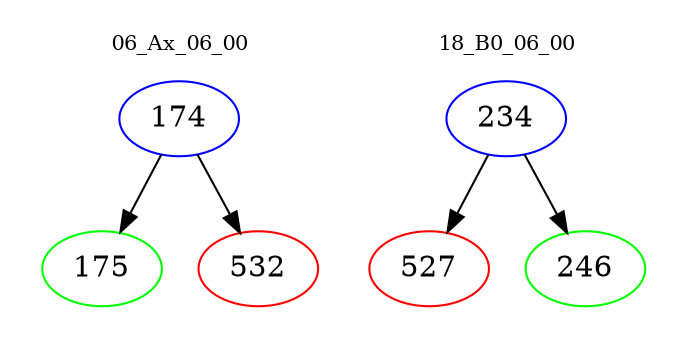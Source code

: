 digraph{
subgraph cluster_0 {
color = white
label = "06_Ax_06_00";
fontsize=10;
T0_174 [label="174", color="blue"]
T0_174 -> T0_175 [color="black"]
T0_175 [label="175", color="green"]
T0_174 -> T0_532 [color="black"]
T0_532 [label="532", color="red"]
}
subgraph cluster_1 {
color = white
label = "18_B0_06_00";
fontsize=10;
T1_234 [label="234", color="blue"]
T1_234 -> T1_527 [color="black"]
T1_527 [label="527", color="red"]
T1_234 -> T1_246 [color="black"]
T1_246 [label="246", color="green"]
}
}
